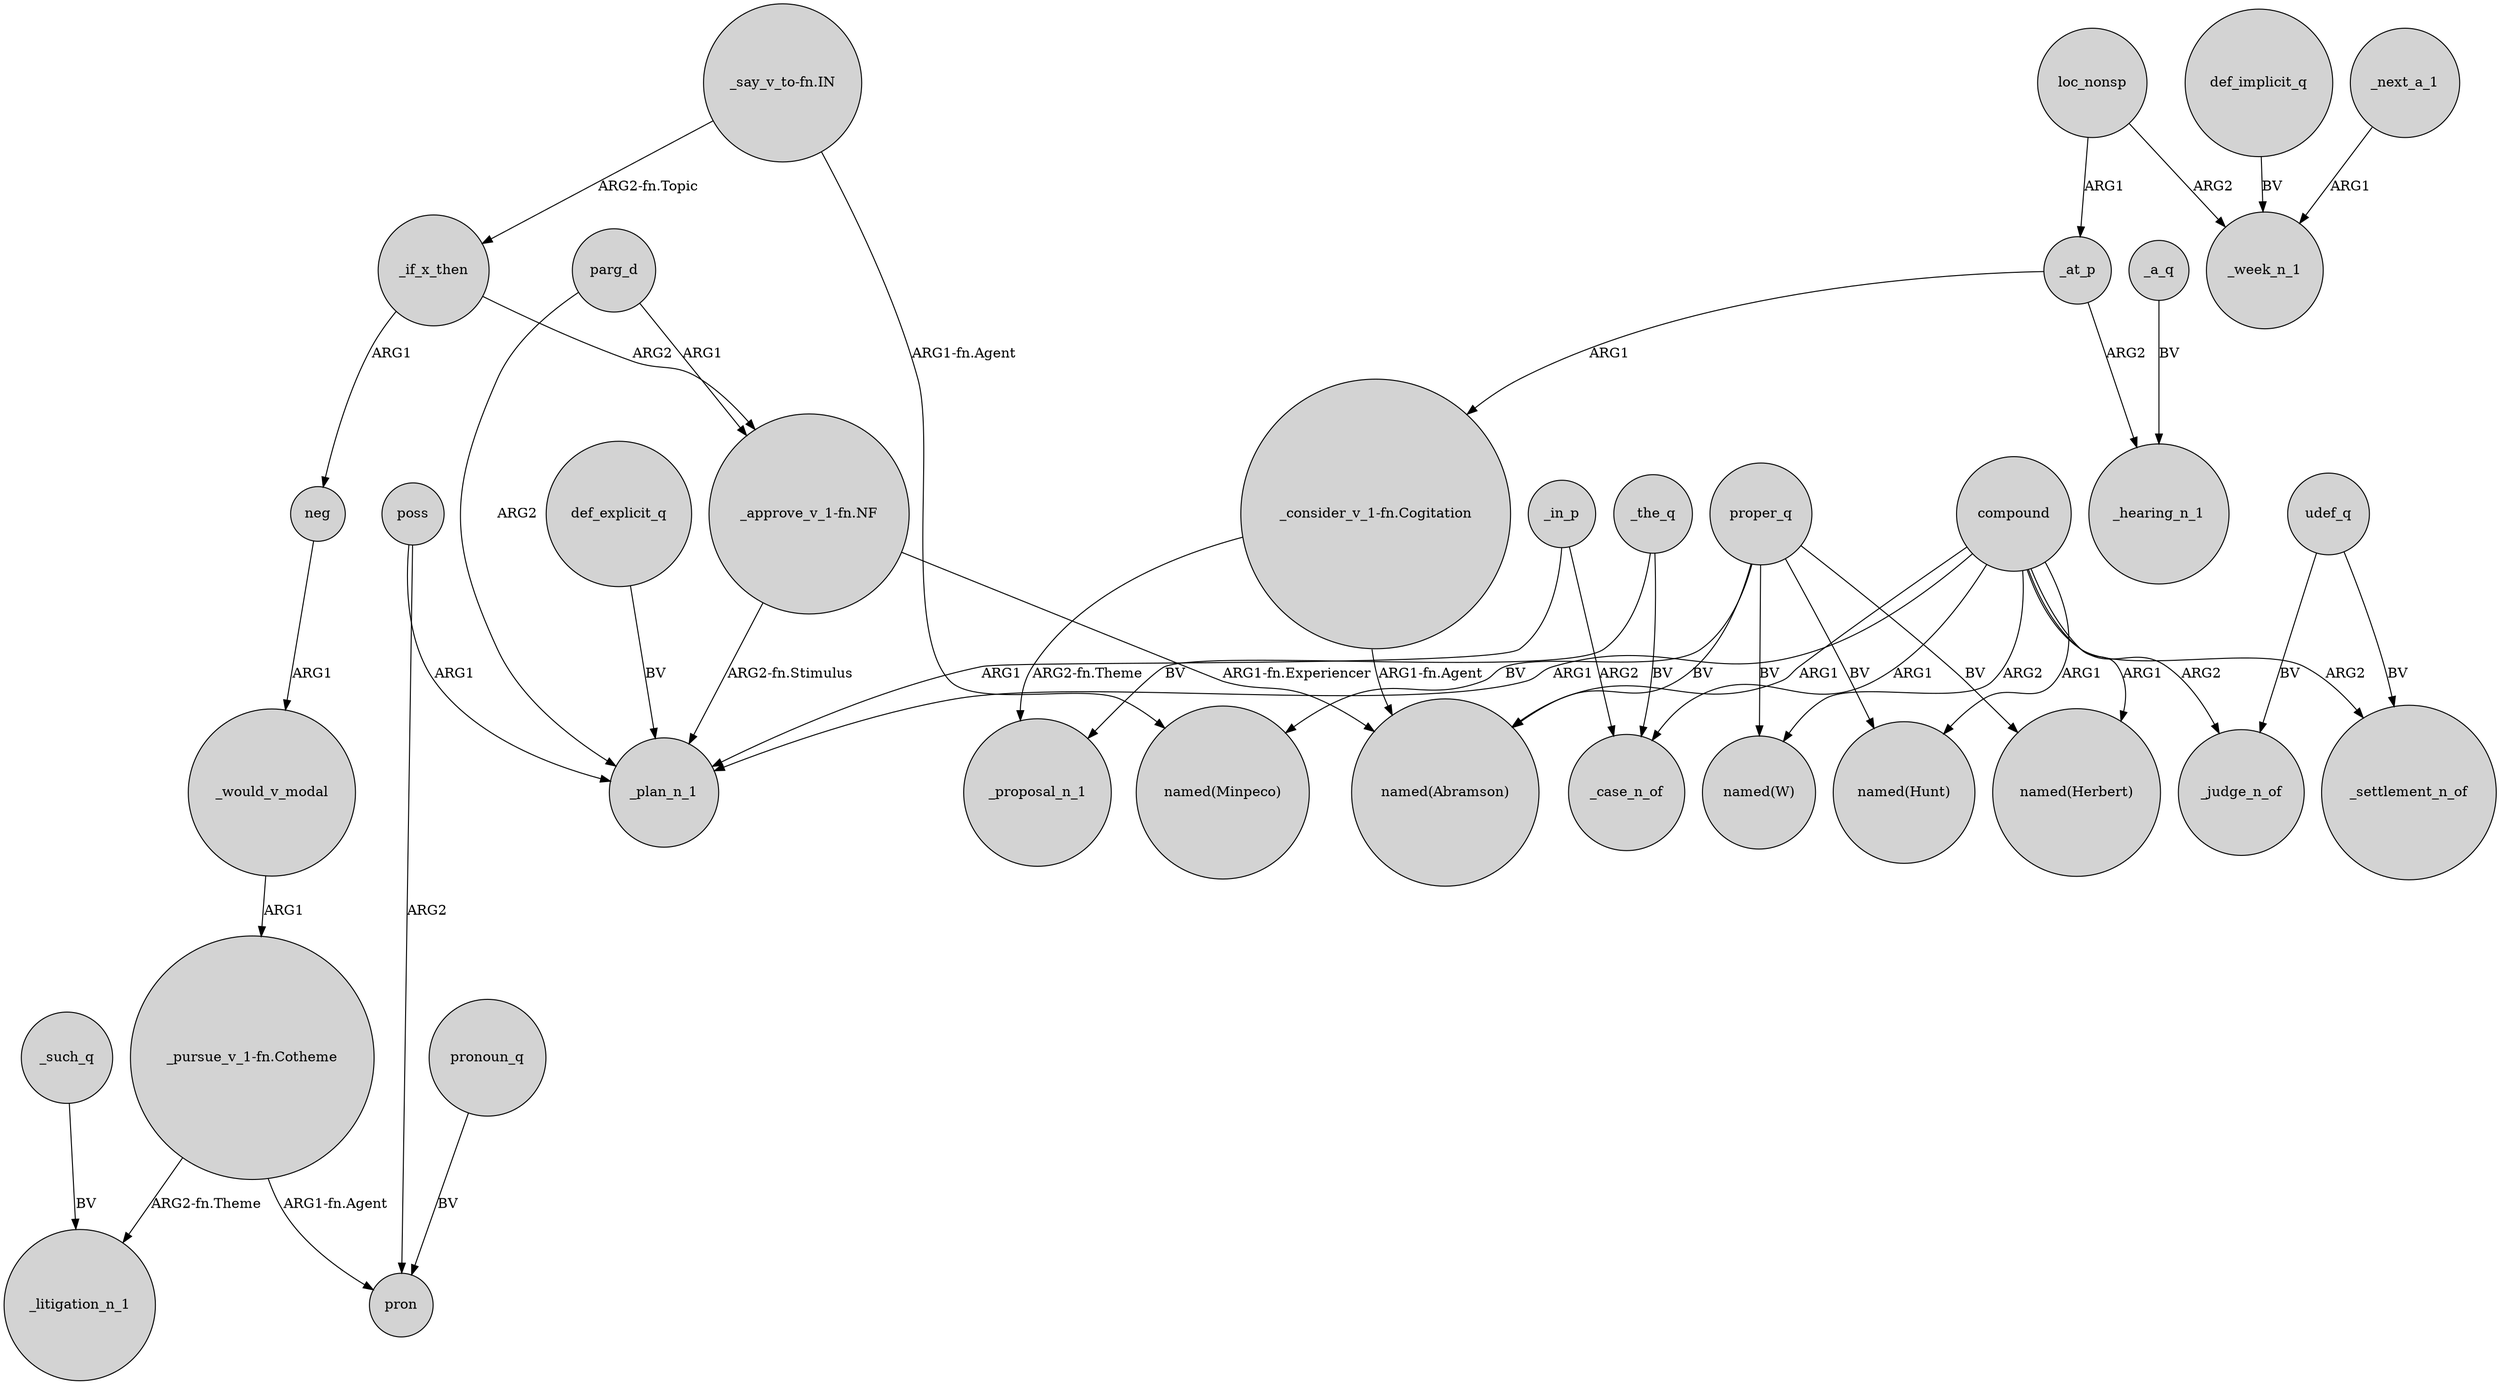 digraph {
	node [shape=circle style=filled]
	poss -> _plan_n_1 [label=ARG1]
	neg -> _would_v_modal [label=ARG1]
	"_pursue_v_1-fn.Cotheme" -> _litigation_n_1 [label="ARG2-fn.Theme"]
	"_say_v_to-fn.IN" -> _if_x_then [label="ARG2-fn.Topic"]
	_if_x_then -> neg [label=ARG1]
	_the_q -> _proposal_n_1 [label=BV]
	def_implicit_q -> _week_n_1 [label=BV]
	poss -> pron [label=ARG2]
	proper_q -> "named(W)" [label=BV]
	proper_q -> "named(Minpeco)" [label=BV]
	_the_q -> _case_n_of [label=BV]
	compound -> "named(Hunt)" [label=ARG1]
	proper_q -> "named(Herbert)" [label=BV]
	compound -> _judge_n_of [label=ARG2]
	"_pursue_v_1-fn.Cotheme" -> pron [label="ARG1-fn.Agent"]
	def_explicit_q -> _plan_n_1 [label=BV]
	_would_v_modal -> "_pursue_v_1-fn.Cotheme" [label=ARG1]
	_at_p -> "_consider_v_1-fn.Cogitation" [label=ARG1]
	compound -> _plan_n_1 [label=ARG1]
	_a_q -> _hearing_n_1 [label=BV]
	_such_q -> _litigation_n_1 [label=BV]
	"_say_v_to-fn.IN" -> "named(Minpeco)" [label="ARG1-fn.Agent"]
	parg_d -> _plan_n_1 [label=ARG2]
	compound -> "named(Herbert)" [label=ARG1]
	udef_q -> _judge_n_of [label=BV]
	compound -> _settlement_n_of [label=ARG2]
	pronoun_q -> pron [label=BV]
	loc_nonsp -> _week_n_1 [label=ARG2]
	compound -> _case_n_of [label=ARG1]
	compound -> "named(Abramson)" [label=ARG1]
	_at_p -> _hearing_n_1 [label=ARG2]
	proper_q -> "named(Abramson)" [label=BV]
	_in_p -> _plan_n_1 [label=ARG1]
	_in_p -> _case_n_of [label=ARG2]
	_next_a_1 -> _week_n_1 [label=ARG1]
	udef_q -> _settlement_n_of [label=BV]
	compound -> "named(W)" [label=ARG2]
	"_approve_v_1-fn.NF" -> "named(Abramson)" [label="ARG1-fn.Experiencer"]
	_if_x_then -> "_approve_v_1-fn.NF" [label=ARG2]
	proper_q -> "named(Hunt)" [label=BV]
	parg_d -> "_approve_v_1-fn.NF" [label=ARG1]
	"_consider_v_1-fn.Cogitation" -> _proposal_n_1 [label="ARG2-fn.Theme"]
	"_consider_v_1-fn.Cogitation" -> "named(Abramson)" [label="ARG1-fn.Agent"]
	"_approve_v_1-fn.NF" -> _plan_n_1 [label="ARG2-fn.Stimulus"]
	loc_nonsp -> _at_p [label=ARG1]
}
